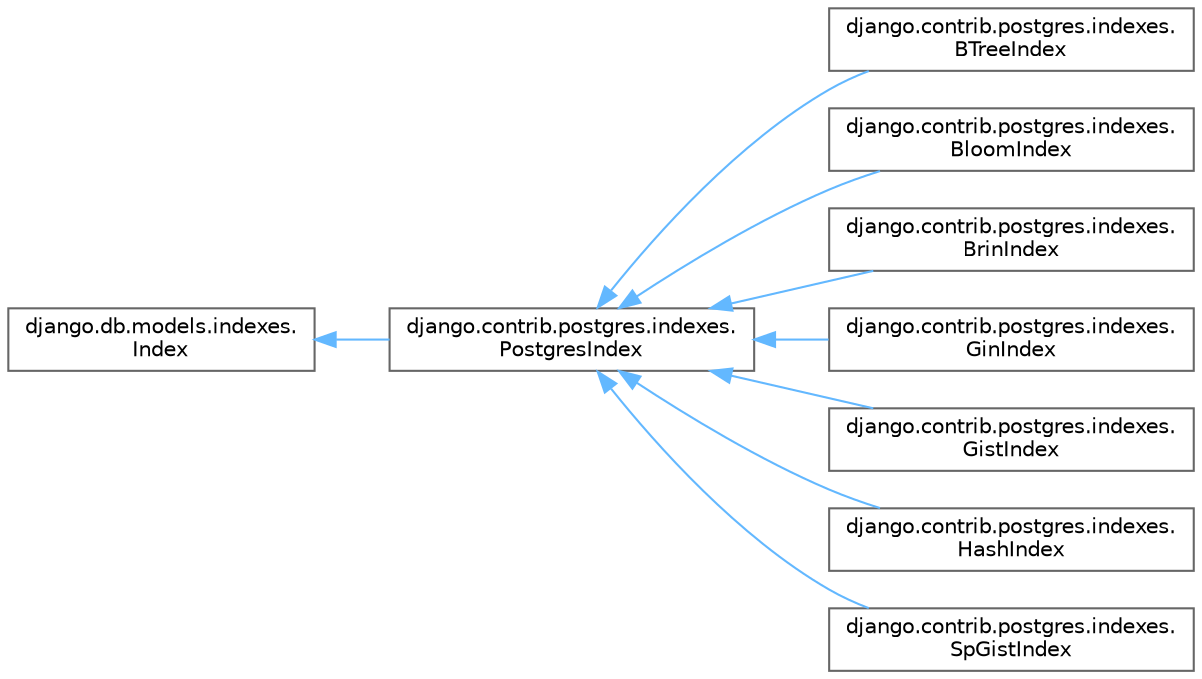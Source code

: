 digraph "Graphical Class Hierarchy"
{
 // LATEX_PDF_SIZE
  bgcolor="transparent";
  edge [fontname=Helvetica,fontsize=10,labelfontname=Helvetica,labelfontsize=10];
  node [fontname=Helvetica,fontsize=10,shape=box,height=0.2,width=0.4];
  rankdir="LR";
  Node0 [id="Node000000",label="django.db.models.indexes.\lIndex",height=0.2,width=0.4,color="grey40", fillcolor="white", style="filled",URL="$classdjango_1_1db_1_1models_1_1indexes_1_1_index.html",tooltip=" "];
  Node0 -> Node1 [id="edge1493_Node000000_Node000001",dir="back",color="steelblue1",style="solid",tooltip=" "];
  Node1 [id="Node000001",label="django.contrib.postgres.indexes.\lPostgresIndex",height=0.2,width=0.4,color="grey40", fillcolor="white", style="filled",URL="$classdjango_1_1contrib_1_1postgres_1_1indexes_1_1_postgres_index.html",tooltip=" "];
  Node1 -> Node2 [id="edge1494_Node000001_Node000002",dir="back",color="steelblue1",style="solid",tooltip=" "];
  Node2 [id="Node000002",label="django.contrib.postgres.indexes.\lBTreeIndex",height=0.2,width=0.4,color="grey40", fillcolor="white", style="filled",URL="$classdjango_1_1contrib_1_1postgres_1_1indexes_1_1_b_tree_index.html",tooltip=" "];
  Node1 -> Node3 [id="edge1495_Node000001_Node000003",dir="back",color="steelblue1",style="solid",tooltip=" "];
  Node3 [id="Node000003",label="django.contrib.postgres.indexes.\lBloomIndex",height=0.2,width=0.4,color="grey40", fillcolor="white", style="filled",URL="$classdjango_1_1contrib_1_1postgres_1_1indexes_1_1_bloom_index.html",tooltip=" "];
  Node1 -> Node4 [id="edge1496_Node000001_Node000004",dir="back",color="steelblue1",style="solid",tooltip=" "];
  Node4 [id="Node000004",label="django.contrib.postgres.indexes.\lBrinIndex",height=0.2,width=0.4,color="grey40", fillcolor="white", style="filled",URL="$classdjango_1_1contrib_1_1postgres_1_1indexes_1_1_brin_index.html",tooltip=" "];
  Node1 -> Node5 [id="edge1497_Node000001_Node000005",dir="back",color="steelblue1",style="solid",tooltip=" "];
  Node5 [id="Node000005",label="django.contrib.postgres.indexes.\lGinIndex",height=0.2,width=0.4,color="grey40", fillcolor="white", style="filled",URL="$classdjango_1_1contrib_1_1postgres_1_1indexes_1_1_gin_index.html",tooltip=" "];
  Node1 -> Node6 [id="edge1498_Node000001_Node000006",dir="back",color="steelblue1",style="solid",tooltip=" "];
  Node6 [id="Node000006",label="django.contrib.postgres.indexes.\lGistIndex",height=0.2,width=0.4,color="grey40", fillcolor="white", style="filled",URL="$classdjango_1_1contrib_1_1postgres_1_1indexes_1_1_gist_index.html",tooltip=" "];
  Node1 -> Node7 [id="edge1499_Node000001_Node000007",dir="back",color="steelblue1",style="solid",tooltip=" "];
  Node7 [id="Node000007",label="django.contrib.postgres.indexes.\lHashIndex",height=0.2,width=0.4,color="grey40", fillcolor="white", style="filled",URL="$classdjango_1_1contrib_1_1postgres_1_1indexes_1_1_hash_index.html",tooltip=" "];
  Node1 -> Node8 [id="edge1500_Node000001_Node000008",dir="back",color="steelblue1",style="solid",tooltip=" "];
  Node8 [id="Node000008",label="django.contrib.postgres.indexes.\lSpGistIndex",height=0.2,width=0.4,color="grey40", fillcolor="white", style="filled",URL="$classdjango_1_1contrib_1_1postgres_1_1indexes_1_1_sp_gist_index.html",tooltip=" "];
}
